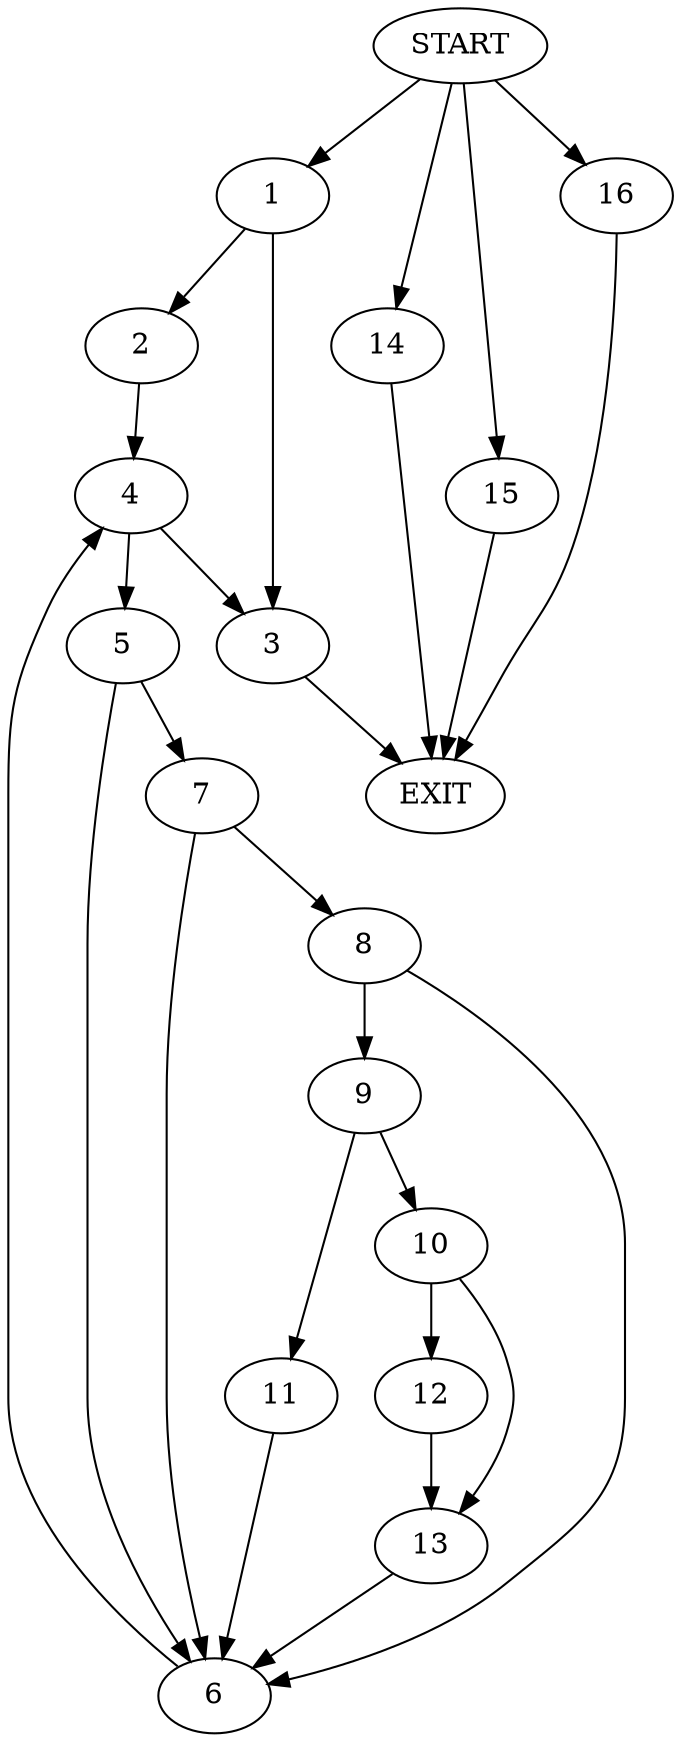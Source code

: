 digraph {
0 [label="START"]
17 [label="EXIT"]
0 -> 1
1 -> 2
1 -> 3
3 -> 17
2 -> 4
4 -> 3
4 -> 5
5 -> 6
5 -> 7
6 -> 4
7 -> 6
7 -> 8
8 -> 9
8 -> 6
9 -> 10
9 -> 11
10 -> 12
10 -> 13
11 -> 6
12 -> 13
13 -> 6
0 -> 14
14 -> 17
0 -> 15
15 -> 17
0 -> 16
16 -> 17
}
